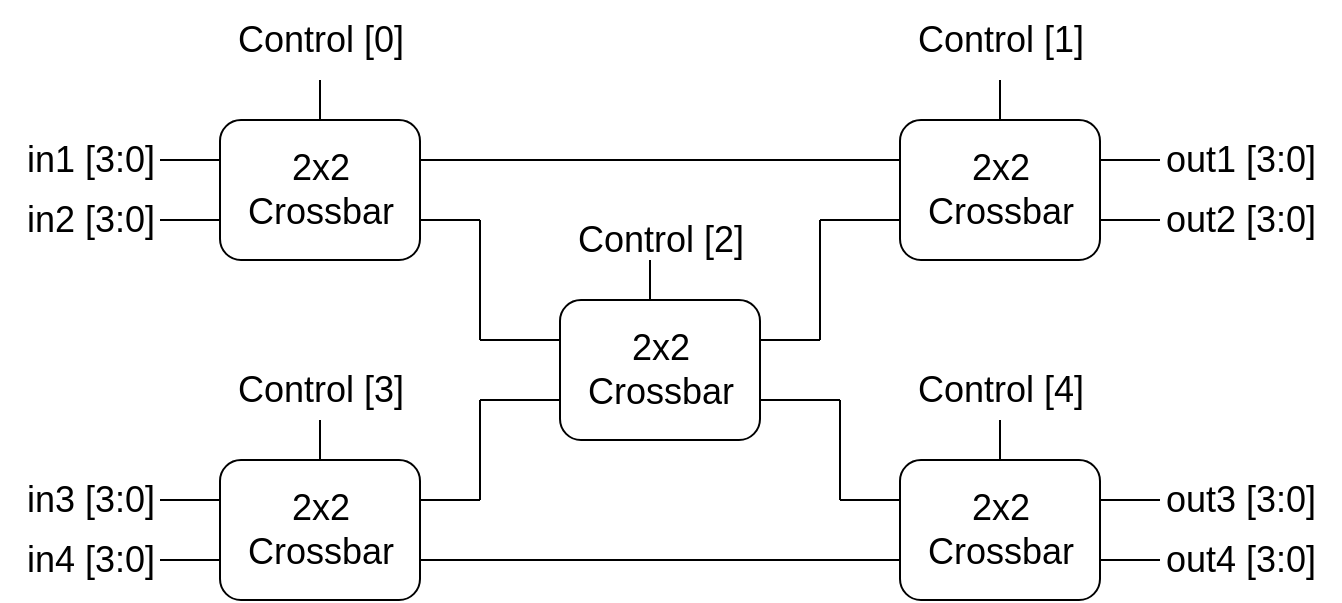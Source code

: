 <mxfile>
    <diagram id="2-uTH-71c9siDfyvN0FX" name="Page-1">
        <mxGraphModel dx="682" dy="563" grid="0" gridSize="10" guides="1" tooltips="1" connect="1" arrows="1" fold="1" page="1" pageScale="1" pageWidth="850" pageHeight="1100" background="#ffffff" math="0" shadow="0">
            <root>
                <mxCell id="0"/>
                <mxCell id="1" parent="0"/>
                <mxCell id="3" value="" style="rounded=1;whiteSpace=wrap;html=1;fillColor=#FFFFFF;strokeColor=#000000;" vertex="1" parent="1">
                    <mxGeometry x="170" y="120" width="100" height="70" as="geometry"/>
                </mxCell>
                <mxCell id="5" value="&lt;font style=&quot;font-size: 18px;&quot; color=&quot;#000000&quot;&gt;2x2&lt;br&gt;Crossbar&lt;br&gt;&lt;/font&gt;" style="text;html=1;align=center;verticalAlign=middle;resizable=0;points=[];autosize=1;strokeColor=none;fillColor=none;" vertex="1" parent="1">
                    <mxGeometry x="170" y="125" width="100" height="60" as="geometry"/>
                </mxCell>
                <mxCell id="6" value="" style="rounded=1;whiteSpace=wrap;html=1;fillColor=#FFFFFF;strokeColor=#000000;" vertex="1" parent="1">
                    <mxGeometry x="170" y="290" width="100" height="70" as="geometry"/>
                </mxCell>
                <mxCell id="7" value="&lt;font style=&quot;font-size: 18px;&quot; color=&quot;#000000&quot;&gt;2x2&lt;br&gt;Crossbar&lt;br&gt;&lt;/font&gt;" style="text;html=1;align=center;verticalAlign=middle;resizable=0;points=[];autosize=1;strokeColor=none;fillColor=none;" vertex="1" parent="1">
                    <mxGeometry x="170" y="295" width="100" height="60" as="geometry"/>
                </mxCell>
                <mxCell id="8" value="" style="rounded=1;whiteSpace=wrap;html=1;fillColor=#FFFFFF;strokeColor=#000000;" vertex="1" parent="1">
                    <mxGeometry x="340" y="210" width="100" height="70" as="geometry"/>
                </mxCell>
                <mxCell id="9" value="&lt;font style=&quot;font-size: 18px;&quot; color=&quot;#000000&quot;&gt;2x2&lt;br&gt;Crossbar&lt;br&gt;&lt;/font&gt;" style="text;html=1;align=center;verticalAlign=middle;resizable=0;points=[];autosize=1;strokeColor=none;fillColor=none;" vertex="1" parent="1">
                    <mxGeometry x="340" y="215" width="100" height="60" as="geometry"/>
                </mxCell>
                <mxCell id="10" value="" style="rounded=1;whiteSpace=wrap;html=1;fillColor=#FFFFFF;strokeColor=#000000;" vertex="1" parent="1">
                    <mxGeometry x="510" y="120" width="100" height="70" as="geometry"/>
                </mxCell>
                <mxCell id="11" value="&lt;font style=&quot;font-size: 18px;&quot; color=&quot;#000000&quot;&gt;2x2&lt;br&gt;Crossbar&lt;br&gt;&lt;/font&gt;" style="text;html=1;align=center;verticalAlign=middle;resizable=0;points=[];autosize=1;strokeColor=none;fillColor=none;" vertex="1" parent="1">
                    <mxGeometry x="510" y="125" width="100" height="60" as="geometry"/>
                </mxCell>
                <mxCell id="12" value="" style="rounded=1;whiteSpace=wrap;html=1;fillColor=#FFFFFF;strokeColor=#000000;" vertex="1" parent="1">
                    <mxGeometry x="510" y="290" width="100" height="70" as="geometry"/>
                </mxCell>
                <mxCell id="13" value="&lt;font style=&quot;font-size: 18px;&quot; color=&quot;#000000&quot;&gt;2x2&lt;br&gt;Crossbar&lt;br&gt;&lt;/font&gt;" style="text;html=1;align=center;verticalAlign=middle;resizable=0;points=[];autosize=1;strokeColor=none;fillColor=none;" vertex="1" parent="1">
                    <mxGeometry x="510" y="295" width="100" height="60" as="geometry"/>
                </mxCell>
                <mxCell id="14" value="" style="endArrow=none;html=1;fontSize=18;fontColor=#000000;strokeColor=#000000;" edge="1" parent="1">
                    <mxGeometry width="50" height="50" relative="1" as="geometry">
                        <mxPoint x="270" y="340" as="sourcePoint"/>
                        <mxPoint x="510" y="340" as="targetPoint"/>
                    </mxGeometry>
                </mxCell>
                <mxCell id="15" value="" style="endArrow=none;html=1;fontSize=18;fontColor=#000000;strokeColor=#000000;" edge="1" parent="1">
                    <mxGeometry width="50" height="50" relative="1" as="geometry">
                        <mxPoint x="270" y="140" as="sourcePoint"/>
                        <mxPoint x="510" y="140" as="targetPoint"/>
                    </mxGeometry>
                </mxCell>
                <mxCell id="16" value="" style="endArrow=none;html=1;fontSize=18;fontColor=#000000;strokeColor=#000000;" edge="1" parent="1">
                    <mxGeometry width="50" height="50" relative="1" as="geometry">
                        <mxPoint x="270" y="170" as="sourcePoint"/>
                        <mxPoint x="300" y="170" as="targetPoint"/>
                    </mxGeometry>
                </mxCell>
                <mxCell id="17" value="" style="endArrow=none;html=1;fontSize=18;fontColor=#000000;strokeColor=#000000;" edge="1" parent="1">
                    <mxGeometry width="50" height="50" relative="1" as="geometry">
                        <mxPoint x="300" y="230" as="sourcePoint"/>
                        <mxPoint x="340" y="230.0" as="targetPoint"/>
                    </mxGeometry>
                </mxCell>
                <mxCell id="18" value="" style="endArrow=none;html=1;fontSize=18;fontColor=#000000;strokeColor=#000000;" edge="1" parent="1">
                    <mxGeometry width="50" height="50" relative="1" as="geometry">
                        <mxPoint x="300" y="170" as="sourcePoint"/>
                        <mxPoint x="300" y="230" as="targetPoint"/>
                    </mxGeometry>
                </mxCell>
                <mxCell id="19" value="" style="endArrow=none;html=1;fontSize=18;fontColor=#000000;strokeColor=#000000;" edge="1" parent="1">
                    <mxGeometry width="50" height="50" relative="1" as="geometry">
                        <mxPoint x="300" y="260" as="sourcePoint"/>
                        <mxPoint x="340" y="260.0" as="targetPoint"/>
                    </mxGeometry>
                </mxCell>
                <mxCell id="20" value="" style="endArrow=none;html=1;fontSize=18;fontColor=#000000;strokeColor=#000000;" edge="1" parent="1">
                    <mxGeometry width="50" height="50" relative="1" as="geometry">
                        <mxPoint x="300" y="260" as="sourcePoint"/>
                        <mxPoint x="300" y="310" as="targetPoint"/>
                    </mxGeometry>
                </mxCell>
                <mxCell id="21" value="" style="endArrow=none;html=1;fontSize=18;fontColor=#000000;strokeColor=#000000;" edge="1" parent="1">
                    <mxGeometry width="50" height="50" relative="1" as="geometry">
                        <mxPoint x="270" y="310" as="sourcePoint"/>
                        <mxPoint x="300" y="310" as="targetPoint"/>
                    </mxGeometry>
                </mxCell>
                <mxCell id="23" value="" style="endArrow=none;html=1;fontSize=18;fontColor=#000000;strokeColor=#000000;" edge="1" parent="1">
                    <mxGeometry width="50" height="50" relative="1" as="geometry">
                        <mxPoint x="470" y="230" as="sourcePoint"/>
                        <mxPoint x="440" y="230" as="targetPoint"/>
                    </mxGeometry>
                </mxCell>
                <mxCell id="24" value="" style="endArrow=none;html=1;fontSize=18;fontColor=#000000;strokeColor=#000000;" edge="1" parent="1">
                    <mxGeometry width="50" height="50" relative="1" as="geometry">
                        <mxPoint x="470" y="170" as="sourcePoint"/>
                        <mxPoint x="470" y="230" as="targetPoint"/>
                    </mxGeometry>
                </mxCell>
                <mxCell id="25" value="" style="endArrow=none;html=1;fontSize=18;fontColor=#000000;strokeColor=#000000;" edge="1" parent="1">
                    <mxGeometry width="50" height="50" relative="1" as="geometry">
                        <mxPoint x="440" y="260" as="sourcePoint"/>
                        <mxPoint x="480" y="260.0" as="targetPoint"/>
                    </mxGeometry>
                </mxCell>
                <mxCell id="26" value="" style="endArrow=none;html=1;fontSize=18;fontColor=#000000;strokeColor=#000000;" edge="1" parent="1">
                    <mxGeometry width="50" height="50" relative="1" as="geometry">
                        <mxPoint x="480" y="260" as="sourcePoint"/>
                        <mxPoint x="480" y="310" as="targetPoint"/>
                    </mxGeometry>
                </mxCell>
                <mxCell id="27" value="" style="endArrow=none;html=1;fontSize=18;fontColor=#000000;strokeColor=#000000;" edge="1" parent="1">
                    <mxGeometry width="50" height="50" relative="1" as="geometry">
                        <mxPoint x="480" y="310" as="sourcePoint"/>
                        <mxPoint x="510" y="310" as="targetPoint"/>
                    </mxGeometry>
                </mxCell>
                <mxCell id="28" value="" style="endArrow=none;html=1;fontSize=18;fontColor=#000000;strokeColor=#000000;" edge="1" parent="1">
                    <mxGeometry width="50" height="50" relative="1" as="geometry">
                        <mxPoint x="470" y="170.0" as="sourcePoint"/>
                        <mxPoint x="510" y="170.0" as="targetPoint"/>
                    </mxGeometry>
                </mxCell>
                <mxCell id="29" value="" style="endArrow=none;html=1;fontSize=18;fontColor=#000000;strokeColor=#000000;" edge="1" parent="1">
                    <mxGeometry width="50" height="50" relative="1" as="geometry">
                        <mxPoint x="140" y="140" as="sourcePoint"/>
                        <mxPoint x="170" y="140" as="targetPoint"/>
                    </mxGeometry>
                </mxCell>
                <mxCell id="30" value="" style="endArrow=none;html=1;fontSize=18;fontColor=#000000;strokeColor=#000000;" edge="1" parent="1">
                    <mxGeometry width="50" height="50" relative="1" as="geometry">
                        <mxPoint x="140" y="170" as="sourcePoint"/>
                        <mxPoint x="170" y="170" as="targetPoint"/>
                    </mxGeometry>
                </mxCell>
                <mxCell id="31" value="" style="endArrow=none;html=1;fontSize=18;fontColor=#000000;strokeColor=#000000;" edge="1" parent="1">
                    <mxGeometry width="50" height="50" relative="1" as="geometry">
                        <mxPoint x="140" y="310" as="sourcePoint"/>
                        <mxPoint x="170" y="310" as="targetPoint"/>
                    </mxGeometry>
                </mxCell>
                <mxCell id="32" value="" style="endArrow=none;html=1;fontSize=18;fontColor=#000000;strokeColor=#000000;" edge="1" parent="1">
                    <mxGeometry width="50" height="50" relative="1" as="geometry">
                        <mxPoint x="140" y="340" as="sourcePoint"/>
                        <mxPoint x="170" y="340" as="targetPoint"/>
                    </mxGeometry>
                </mxCell>
                <mxCell id="33" value="" style="endArrow=none;html=1;fontSize=18;fontColor=#000000;strokeColor=#000000;" edge="1" parent="1">
                    <mxGeometry width="50" height="50" relative="1" as="geometry">
                        <mxPoint x="610" y="140" as="sourcePoint"/>
                        <mxPoint x="640" y="140" as="targetPoint"/>
                    </mxGeometry>
                </mxCell>
                <mxCell id="34" value="" style="endArrow=none;html=1;fontSize=18;fontColor=#000000;strokeColor=#000000;" edge="1" parent="1">
                    <mxGeometry width="50" height="50" relative="1" as="geometry">
                        <mxPoint x="610" y="170" as="sourcePoint"/>
                        <mxPoint x="640" y="170" as="targetPoint"/>
                    </mxGeometry>
                </mxCell>
                <mxCell id="35" value="" style="endArrow=none;html=1;fontSize=18;fontColor=#000000;strokeColor=#000000;" edge="1" parent="1">
                    <mxGeometry width="50" height="50" relative="1" as="geometry">
                        <mxPoint x="610" y="310" as="sourcePoint"/>
                        <mxPoint x="640" y="310" as="targetPoint"/>
                    </mxGeometry>
                </mxCell>
                <mxCell id="38" value="" style="endArrow=none;html=1;fontSize=18;fontColor=#000000;strokeColor=#000000;" edge="1" parent="1">
                    <mxGeometry width="50" height="50" relative="1" as="geometry">
                        <mxPoint x="610" y="340" as="sourcePoint"/>
                        <mxPoint x="640" y="340" as="targetPoint"/>
                    </mxGeometry>
                </mxCell>
                <mxCell id="39" value="in1 [3:0]" style="text;html=1;align=center;verticalAlign=middle;resizable=0;points=[];autosize=1;strokeColor=none;fillColor=none;fontSize=18;fontColor=#000000;" vertex="1" parent="1">
                    <mxGeometry x="60" y="120" width="90" height="40" as="geometry"/>
                </mxCell>
                <mxCell id="40" value="in2 [3:0]" style="text;html=1;align=center;verticalAlign=middle;resizable=0;points=[];autosize=1;strokeColor=none;fillColor=none;fontSize=18;fontColor=#000000;" vertex="1" parent="1">
                    <mxGeometry x="60" y="150" width="90" height="40" as="geometry"/>
                </mxCell>
                <mxCell id="41" value="in3 [3:0]" style="text;html=1;align=center;verticalAlign=middle;resizable=0;points=[];autosize=1;strokeColor=none;fillColor=none;fontSize=18;fontColor=#000000;" vertex="1" parent="1">
                    <mxGeometry x="60" y="290" width="90" height="40" as="geometry"/>
                </mxCell>
                <mxCell id="42" value="in4 [3:0]" style="text;html=1;align=center;verticalAlign=middle;resizable=0;points=[];autosize=1;strokeColor=none;fillColor=none;fontSize=18;fontColor=#000000;" vertex="1" parent="1">
                    <mxGeometry x="60" y="320" width="90" height="40" as="geometry"/>
                </mxCell>
                <mxCell id="43" value="out1 [3:0]" style="text;html=1;align=center;verticalAlign=middle;resizable=0;points=[];autosize=1;strokeColor=none;fillColor=none;fontSize=18;fontColor=#000000;" vertex="1" parent="1">
                    <mxGeometry x="630" y="120" width="100" height="40" as="geometry"/>
                </mxCell>
                <mxCell id="44" value="out2 [3:0]" style="text;html=1;align=center;verticalAlign=middle;resizable=0;points=[];autosize=1;strokeColor=none;fillColor=none;fontSize=18;fontColor=#000000;" vertex="1" parent="1">
                    <mxGeometry x="630" y="150" width="100" height="40" as="geometry"/>
                </mxCell>
                <mxCell id="45" value="out3 [3:0]" style="text;html=1;align=center;verticalAlign=middle;resizable=0;points=[];autosize=1;strokeColor=none;fillColor=none;fontSize=18;fontColor=#000000;" vertex="1" parent="1">
                    <mxGeometry x="630" y="290" width="100" height="40" as="geometry"/>
                </mxCell>
                <mxCell id="46" value="out4 [3:0]" style="text;html=1;align=center;verticalAlign=middle;resizable=0;points=[];autosize=1;strokeColor=none;fillColor=none;fontSize=18;fontColor=#000000;" vertex="1" parent="1">
                    <mxGeometry x="630" y="320" width="100" height="40" as="geometry"/>
                </mxCell>
                <mxCell id="48" value="" style="line;strokeWidth=1;direction=south;html=1;perimeter=backbonePerimeter;points=[];outlineConnect=0;strokeColor=#000000;fontSize=18;fontColor=#000000;fillColor=#FFFFFF;" vertex="1" parent="1">
                    <mxGeometry x="215" y="100" width="10" height="20" as="geometry"/>
                </mxCell>
                <mxCell id="49" value="" style="line;strokeWidth=1;direction=south;html=1;perimeter=backbonePerimeter;points=[];outlineConnect=0;strokeColor=#000000;fontSize=18;fontColor=#000000;fillColor=#FFFFFF;" vertex="1" parent="1">
                    <mxGeometry x="215" y="270" width="10" height="20" as="geometry"/>
                </mxCell>
                <mxCell id="50" value="" style="line;strokeWidth=1;direction=south;html=1;perimeter=backbonePerimeter;points=[];outlineConnect=0;strokeColor=#000000;fontSize=18;fontColor=#000000;fillColor=#FFFFFF;" vertex="1" parent="1">
                    <mxGeometry x="555" y="100" width="10" height="20" as="geometry"/>
                </mxCell>
                <mxCell id="51" value="" style="line;strokeWidth=1;direction=south;html=1;perimeter=backbonePerimeter;points=[];outlineConnect=0;strokeColor=#000000;fontSize=18;fontColor=#000000;fillColor=#FFFFFF;" vertex="1" parent="1">
                    <mxGeometry x="555" y="270" width="10" height="20" as="geometry"/>
                </mxCell>
                <mxCell id="52" value="&lt;font style=&quot;font-size: 18px;&quot; color=&quot;#000000&quot;&gt;Control [0]&lt;br&gt;&lt;/font&gt;" style="text;html=1;align=center;verticalAlign=middle;resizable=0;points=[];autosize=1;strokeColor=none;fillColor=none;" vertex="1" parent="1">
                    <mxGeometry x="165" y="60" width="110" height="40" as="geometry"/>
                </mxCell>
                <mxCell id="53" value="&lt;font style=&quot;font-size: 18px;&quot; color=&quot;#000000&quot;&gt;Control [1]&lt;br&gt;&lt;/font&gt;" style="text;html=1;align=center;verticalAlign=middle;resizable=0;points=[];autosize=1;strokeColor=none;fillColor=none;" vertex="1" parent="1">
                    <mxGeometry x="505" y="60" width="110" height="40" as="geometry"/>
                </mxCell>
                <mxCell id="54" value="&lt;font style=&quot;font-size: 18px;&quot; color=&quot;#000000&quot;&gt;Control [3]&lt;br&gt;&lt;/font&gt;" style="text;html=1;align=center;verticalAlign=middle;resizable=0;points=[];autosize=1;strokeColor=none;fillColor=none;" vertex="1" parent="1">
                    <mxGeometry x="165" y="235" width="110" height="40" as="geometry"/>
                </mxCell>
                <mxCell id="55" value="&lt;font style=&quot;font-size: 18px;&quot; color=&quot;#000000&quot;&gt;Control [2]&lt;br&gt;&lt;/font&gt;" style="text;html=1;align=center;verticalAlign=middle;resizable=0;points=[];autosize=1;strokeColor=none;fillColor=none;" vertex="1" parent="1">
                    <mxGeometry x="335" y="160" width="110" height="40" as="geometry"/>
                </mxCell>
                <mxCell id="56" value="" style="line;strokeWidth=1;direction=south;html=1;perimeter=backbonePerimeter;points=[];outlineConnect=0;strokeColor=#000000;fontSize=18;fontColor=#000000;fillColor=#FFFFFF;" vertex="1" parent="1">
                    <mxGeometry x="380" y="190" width="10" height="20" as="geometry"/>
                </mxCell>
                <mxCell id="57" value="&lt;font style=&quot;font-size: 18px;&quot; color=&quot;#000000&quot;&gt;Control [4]&lt;br&gt;&lt;/font&gt;" style="text;html=1;align=center;verticalAlign=middle;resizable=0;points=[];autosize=1;strokeColor=none;fillColor=none;" vertex="1" parent="1">
                    <mxGeometry x="505" y="235" width="110" height="40" as="geometry"/>
                </mxCell>
            </root>
        </mxGraphModel>
    </diagram>
</mxfile>